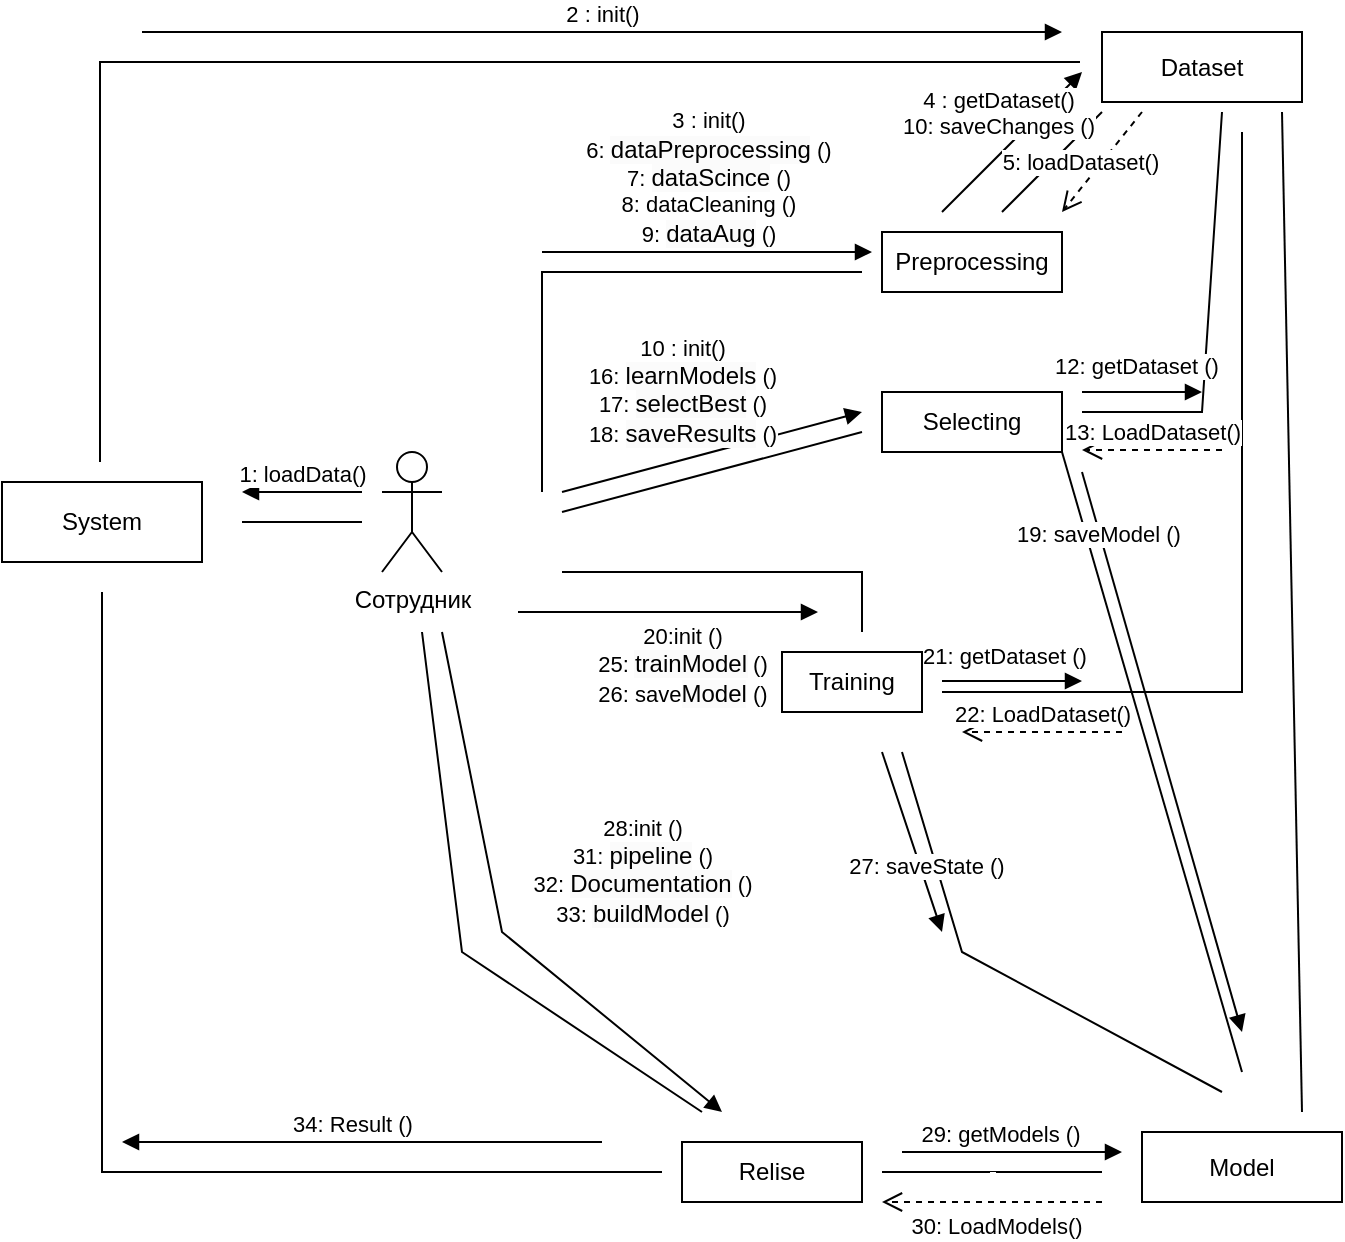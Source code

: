 <mxfile version="24.3.1" type="device">
  <diagram name="Страница — 1" id="pw4GiCfPDfVY7ptkj_ah">
    <mxGraphModel dx="1843" dy="833" grid="1" gridSize="10" guides="1" tooltips="1" connect="1" arrows="1" fold="1" page="1" pageScale="1" pageWidth="827" pageHeight="1169" math="0" shadow="0">
      <root>
        <mxCell id="0" />
        <mxCell id="1" parent="0" />
        <mxCell id="qJyrYqZQRHDUgGqekOxT-1" value="System" style="rounded=0;whiteSpace=wrap;html=1;" vertex="1" parent="1">
          <mxGeometry x="120" y="265" width="100" height="40" as="geometry" />
        </mxCell>
        <mxCell id="qJyrYqZQRHDUgGqekOxT-2" value="Сотрудник" style="shape=umlActor;verticalLabelPosition=bottom;verticalAlign=top;html=1;" vertex="1" parent="1">
          <mxGeometry x="310" y="250" width="30" height="60" as="geometry" />
        </mxCell>
        <mxCell id="qJyrYqZQRHDUgGqekOxT-4" value="Dataset" style="html=1;whiteSpace=wrap;" vertex="1" parent="1">
          <mxGeometry x="670" y="40" width="100" height="35" as="geometry" />
        </mxCell>
        <mxCell id="qJyrYqZQRHDUgGqekOxT-5" value="Model" style="html=1;whiteSpace=wrap;" vertex="1" parent="1">
          <mxGeometry x="690" y="590" width="100" height="35" as="geometry" />
        </mxCell>
        <mxCell id="qJyrYqZQRHDUgGqekOxT-6" value="Preprocessing" style="rounded=0;whiteSpace=wrap;html=1;" vertex="1" parent="1">
          <mxGeometry x="560" y="140" width="90" height="30" as="geometry" />
        </mxCell>
        <mxCell id="qJyrYqZQRHDUgGqekOxT-7" value="Selecting" style="rounded=0;whiteSpace=wrap;html=1;" vertex="1" parent="1">
          <mxGeometry x="560" y="220" width="90" height="30" as="geometry" />
        </mxCell>
        <mxCell id="qJyrYqZQRHDUgGqekOxT-8" value="Training" style="rounded=0;whiteSpace=wrap;html=1;" vertex="1" parent="1">
          <mxGeometry x="510" y="350" width="70" height="30" as="geometry" />
        </mxCell>
        <mxCell id="qJyrYqZQRHDUgGqekOxT-9" value="Relise" style="rounded=0;whiteSpace=wrap;html=1;" vertex="1" parent="1">
          <mxGeometry x="460" y="595" width="90" height="30" as="geometry" />
        </mxCell>
        <mxCell id="qJyrYqZQRHDUgGqekOxT-11" value="" style="line;strokeWidth=1;fillColor=none;align=left;verticalAlign=middle;spacingTop=-1;spacingLeft=3;spacingRight=3;rotatable=0;labelPosition=right;points=[];portConstraint=eastwest;strokeColor=inherit;" vertex="1" parent="1">
          <mxGeometry x="240" y="281" width="60" height="8" as="geometry" />
        </mxCell>
        <mxCell id="qJyrYqZQRHDUgGqekOxT-13" value="" style="endArrow=none;html=1;rounded=0;" edge="1" parent="1">
          <mxGeometry width="50" height="50" relative="1" as="geometry">
            <mxPoint x="169" y="255" as="sourcePoint" />
            <mxPoint x="659" y="55" as="targetPoint" />
            <Array as="points">
              <mxPoint x="169" y="155" />
              <mxPoint x="169" y="55" />
            </Array>
          </mxGeometry>
        </mxCell>
        <mxCell id="qJyrYqZQRHDUgGqekOxT-15" value="" style="endArrow=none;html=1;rounded=0;" edge="1" parent="1">
          <mxGeometry width="50" height="50" relative="1" as="geometry">
            <mxPoint x="390" y="270" as="sourcePoint" />
            <mxPoint x="550" y="160" as="targetPoint" />
            <Array as="points">
              <mxPoint x="390" y="160" />
            </Array>
          </mxGeometry>
        </mxCell>
        <mxCell id="qJyrYqZQRHDUgGqekOxT-16" value="" style="endArrow=none;html=1;rounded=0;" edge="1" parent="1">
          <mxGeometry width="50" height="50" relative="1" as="geometry">
            <mxPoint x="400" y="280" as="sourcePoint" />
            <mxPoint x="550" y="240" as="targetPoint" />
            <Array as="points" />
          </mxGeometry>
        </mxCell>
        <mxCell id="qJyrYqZQRHDUgGqekOxT-18" value="" style="endArrow=none;html=1;rounded=0;" edge="1" parent="1">
          <mxGeometry width="50" height="50" relative="1" as="geometry">
            <mxPoint x="400" y="310" as="sourcePoint" />
            <mxPoint x="550" y="340" as="targetPoint" />
            <Array as="points">
              <mxPoint x="470" y="310" />
              <mxPoint x="550" y="310" />
            </Array>
          </mxGeometry>
        </mxCell>
        <mxCell id="qJyrYqZQRHDUgGqekOxT-20" value="" style="endArrow=none;html=1;rounded=0;" edge="1" parent="1">
          <mxGeometry width="50" height="50" relative="1" as="geometry">
            <mxPoint x="770" y="580" as="sourcePoint" />
            <mxPoint x="760" y="80" as="targetPoint" />
          </mxGeometry>
        </mxCell>
        <mxCell id="qJyrYqZQRHDUgGqekOxT-21" value="" style="endArrow=none;html=1;rounded=0;" edge="1" parent="1">
          <mxGeometry width="50" height="50" relative="1" as="geometry">
            <mxPoint x="620" y="130" as="sourcePoint" />
            <mxPoint x="670" y="80" as="targetPoint" />
          </mxGeometry>
        </mxCell>
        <mxCell id="qJyrYqZQRHDUgGqekOxT-22" value="" style="endArrow=none;html=1;rounded=0;" edge="1" parent="1">
          <mxGeometry width="50" height="50" relative="1" as="geometry">
            <mxPoint x="660" y="230" as="sourcePoint" />
            <mxPoint x="730" y="80" as="targetPoint" />
            <Array as="points">
              <mxPoint x="720" y="230" />
            </Array>
          </mxGeometry>
        </mxCell>
        <mxCell id="qJyrYqZQRHDUgGqekOxT-23" value="" style="endArrow=none;html=1;rounded=0;" edge="1" parent="1">
          <mxGeometry width="50" height="50" relative="1" as="geometry">
            <mxPoint x="590" y="370" as="sourcePoint" />
            <mxPoint x="740" y="90" as="targetPoint" />
            <Array as="points">
              <mxPoint x="740" y="370" />
            </Array>
          </mxGeometry>
        </mxCell>
        <mxCell id="qJyrYqZQRHDUgGqekOxT-25" value="" style="endArrow=none;html=1;rounded=0;" edge="1" parent="1">
          <mxGeometry width="50" height="50" relative="1" as="geometry">
            <mxPoint x="560" y="610" as="sourcePoint" />
            <mxPoint x="670" y="610" as="targetPoint" />
            <Array as="points">
              <mxPoint x="620" y="610" />
            </Array>
          </mxGeometry>
        </mxCell>
        <mxCell id="qJyrYqZQRHDUgGqekOxT-26" value="" style="endArrow=none;html=1;rounded=0;" edge="1" parent="1">
          <mxGeometry width="50" height="50" relative="1" as="geometry">
            <mxPoint x="570" y="400" as="sourcePoint" />
            <mxPoint x="730" y="570" as="targetPoint" />
            <Array as="points">
              <mxPoint x="600" y="500" />
            </Array>
          </mxGeometry>
        </mxCell>
        <mxCell id="qJyrYqZQRHDUgGqekOxT-27" value="" style="endArrow=none;html=1;rounded=0;" edge="1" parent="1">
          <mxGeometry width="50" height="50" relative="1" as="geometry">
            <mxPoint x="170" y="320" as="sourcePoint" />
            <mxPoint x="450" y="610" as="targetPoint" />
            <Array as="points">
              <mxPoint x="170" y="610" />
            </Array>
          </mxGeometry>
        </mxCell>
        <mxCell id="qJyrYqZQRHDUgGqekOxT-30" value="1: loadData()" style="html=1;verticalAlign=bottom;endArrow=block;curved=0;rounded=0;" edge="1" parent="1">
          <mxGeometry width="80" relative="1" as="geometry">
            <mxPoint x="300" y="270.0" as="sourcePoint" />
            <mxPoint x="240" y="270.0" as="targetPoint" />
          </mxGeometry>
        </mxCell>
        <mxCell id="qJyrYqZQRHDUgGqekOxT-31" value="2 : init()" style="html=1;verticalAlign=bottom;endArrow=block;curved=0;rounded=0;" edge="1" parent="1">
          <mxGeometry width="80" relative="1" as="geometry">
            <mxPoint x="190" y="40" as="sourcePoint" />
            <mxPoint x="650" y="40" as="targetPoint" />
          </mxGeometry>
        </mxCell>
        <mxCell id="qJyrYqZQRHDUgGqekOxT-32" value="3 : init()&lt;div&gt;6:&amp;nbsp;&lt;span style=&quot;text-wrap: wrap; font-size: 12px; text-align: left; background-color: rgb(251, 251, 251);&quot;&gt;dataPreprocessing&lt;/span&gt;&amp;nbsp;()&lt;br&gt;&lt;/div&gt;&lt;div&gt;7:&amp;nbsp;&lt;span style=&quot;text-wrap: wrap; font-size: 12px; text-align: left; background-color: rgb(251, 251, 251);&quot;&gt;dataScince&lt;/span&gt;&amp;nbsp;()&lt;br&gt;&lt;/div&gt;&lt;div&gt;8: dataCleaning ()&lt;br&gt;&lt;/div&gt;&lt;div&gt;9:&amp;nbsp;&lt;span style=&quot;text-wrap: wrap; font-size: 12px; text-align: left; background-color: rgb(251, 251, 251);&quot;&gt;dataAug&lt;/span&gt;&amp;nbsp;()&lt;br&gt;&lt;/div&gt;" style="html=1;verticalAlign=bottom;endArrow=block;curved=0;rounded=0;" edge="1" parent="1">
          <mxGeometry width="80" relative="1" as="geometry">
            <mxPoint x="390" y="150" as="sourcePoint" />
            <mxPoint x="555" y="150" as="targetPoint" />
          </mxGeometry>
        </mxCell>
        <mxCell id="qJyrYqZQRHDUgGqekOxT-33" value="4 : getDataset()&lt;div&gt;10: saveChanges ()&lt;br&gt;&lt;/div&gt;" style="html=1;verticalAlign=bottom;endArrow=block;curved=0;rounded=0;" edge="1" parent="1">
          <mxGeometry x="-0.12" y="4" width="80" relative="1" as="geometry">
            <mxPoint x="590" y="130" as="sourcePoint" />
            <mxPoint x="660" y="60" as="targetPoint" />
            <mxPoint as="offset" />
          </mxGeometry>
        </mxCell>
        <mxCell id="qJyrYqZQRHDUgGqekOxT-34" value="5: loadDataset()" style="html=1;verticalAlign=bottom;endArrow=open;dashed=1;endSize=8;curved=0;rounded=0;" edge="1" parent="1">
          <mxGeometry x="0.44" y="-3" relative="1" as="geometry">
            <mxPoint x="690" y="80" as="sourcePoint" />
            <mxPoint x="650" y="130" as="targetPoint" />
            <mxPoint as="offset" />
          </mxGeometry>
        </mxCell>
        <mxCell id="qJyrYqZQRHDUgGqekOxT-36" value="10 : init()&lt;div&gt;16:&amp;nbsp;&lt;span style=&quot;text-wrap: wrap; font-size: 12px; text-align: left; background-color: rgb(251, 251, 251);&quot;&gt;learnModels&lt;/span&gt;&amp;nbsp;()&lt;br&gt;&lt;/div&gt;&lt;div&gt;17:&amp;nbsp;&lt;span style=&quot;text-wrap: wrap; font-size: 12px; text-align: left; background-color: rgb(251, 251, 251);&quot;&gt;selectBest&lt;/span&gt;&amp;nbsp;()&lt;br&gt;&lt;/div&gt;&lt;div&gt;18:&amp;nbsp;&lt;span style=&quot;text-wrap: wrap; font-size: 12px; text-align: left; background-color: rgb(251, 251, 251);&quot;&gt;saveResults&lt;/span&gt;&amp;nbsp;()&lt;br&gt;&lt;/div&gt;" style="html=1;verticalAlign=bottom;endArrow=block;curved=0;rounded=0;" edge="1" parent="1">
          <mxGeometry x="-0.187" y="4" width="80" relative="1" as="geometry">
            <mxPoint x="400" y="270" as="sourcePoint" />
            <mxPoint x="550" y="230" as="targetPoint" />
            <mxPoint as="offset" />
          </mxGeometry>
        </mxCell>
        <mxCell id="qJyrYqZQRHDUgGqekOxT-38" value="" style="endArrow=none;html=1;rounded=0;entryX=1;entryY=1;entryDx=0;entryDy=0;" edge="1" parent="1" target="qJyrYqZQRHDUgGqekOxT-7">
          <mxGeometry width="50" height="50" relative="1" as="geometry">
            <mxPoint x="740" y="560" as="sourcePoint" />
            <mxPoint x="770" y="90" as="targetPoint" />
          </mxGeometry>
        </mxCell>
        <mxCell id="qJyrYqZQRHDUgGqekOxT-40" value="19: saveModel ()" style="html=1;verticalAlign=bottom;endArrow=block;curved=0;rounded=0;" edge="1" parent="1">
          <mxGeometry x="-0.72" y="-3" width="80" relative="1" as="geometry">
            <mxPoint x="660" y="260" as="sourcePoint" />
            <mxPoint x="740" y="540" as="targetPoint" />
            <mxPoint as="offset" />
            <Array as="points">
              <mxPoint x="660" y="260" />
            </Array>
          </mxGeometry>
        </mxCell>
        <mxCell id="qJyrYqZQRHDUgGqekOxT-41" value="20:init ()&lt;div&gt;25:&amp;nbsp;&lt;span style=&quot;text-wrap: wrap; font-size: 12px; text-align: left; background-color: rgb(251, 251, 251);&quot;&gt;trainModel&lt;/span&gt;&amp;nbsp;()&lt;br&gt;&lt;/div&gt;&lt;div&gt;26: save&lt;span style=&quot;text-wrap: wrap; font-size: 12px; text-align: left; background-color: rgb(251, 251, 251);&quot;&gt;Model&lt;/span&gt;&amp;nbsp;()&lt;br&gt;&lt;/div&gt;" style="html=1;verticalAlign=bottom;endArrow=block;curved=0;rounded=0;" edge="1" parent="1">
          <mxGeometry x="0.093" y="-50" width="80" relative="1" as="geometry">
            <mxPoint x="378" y="330" as="sourcePoint" />
            <mxPoint x="528" y="330" as="targetPoint" />
            <mxPoint as="offset" />
          </mxGeometry>
        </mxCell>
        <mxCell id="qJyrYqZQRHDUgGqekOxT-43" value="&lt;div&gt;21: getDataset ()&lt;/div&gt;" style="html=1;verticalAlign=bottom;endArrow=block;curved=0;rounded=0;" edge="1" parent="1">
          <mxGeometry x="-0.12" y="4" width="80" relative="1" as="geometry">
            <mxPoint x="590" y="364.5" as="sourcePoint" />
            <mxPoint x="660" y="364.5" as="targetPoint" />
            <mxPoint as="offset" />
          </mxGeometry>
        </mxCell>
        <mxCell id="qJyrYqZQRHDUgGqekOxT-44" value="22: LoadDataset()" style="html=1;verticalAlign=bottom;endArrow=open;dashed=1;endSize=8;curved=0;rounded=0;" edge="1" parent="1">
          <mxGeometry relative="1" as="geometry">
            <mxPoint x="680" y="390" as="sourcePoint" />
            <mxPoint x="600" y="390" as="targetPoint" />
            <mxPoint as="offset" />
          </mxGeometry>
        </mxCell>
        <mxCell id="qJyrYqZQRHDUgGqekOxT-45" value="&lt;div&gt;12: getDataset ()&lt;/div&gt;" style="html=1;verticalAlign=bottom;endArrow=block;curved=0;rounded=0;" edge="1" parent="1">
          <mxGeometry x="-0.12" y="4" width="80" relative="1" as="geometry">
            <mxPoint x="660" y="220" as="sourcePoint" />
            <mxPoint x="720" y="220" as="targetPoint" />
            <mxPoint as="offset" />
          </mxGeometry>
        </mxCell>
        <mxCell id="qJyrYqZQRHDUgGqekOxT-46" value="13: LoadDataset()" style="html=1;verticalAlign=bottom;endArrow=open;dashed=1;endSize=8;curved=0;rounded=0;" edge="1" parent="1">
          <mxGeometry relative="1" as="geometry">
            <mxPoint x="730" y="249" as="sourcePoint" />
            <mxPoint x="660" y="249" as="targetPoint" />
            <mxPoint as="offset" />
          </mxGeometry>
        </mxCell>
        <mxCell id="qJyrYqZQRHDUgGqekOxT-47" value="27: saveState ()" style="html=1;verticalAlign=bottom;endArrow=block;curved=0;rounded=0;" edge="1" parent="1">
          <mxGeometry x="0.476" width="80" relative="1" as="geometry">
            <mxPoint x="560" y="400" as="sourcePoint" />
            <mxPoint x="590" y="490" as="targetPoint" />
            <mxPoint as="offset" />
            <Array as="points">
              <mxPoint x="560" y="400" />
            </Array>
          </mxGeometry>
        </mxCell>
        <mxCell id="qJyrYqZQRHDUgGqekOxT-48" value="" style="endArrow=none;html=1;rounded=0;" edge="1" parent="1">
          <mxGeometry width="50" height="50" relative="1" as="geometry">
            <mxPoint x="330" y="340" as="sourcePoint" />
            <mxPoint x="470" y="580" as="targetPoint" />
            <Array as="points">
              <mxPoint x="350" y="500" />
            </Array>
          </mxGeometry>
        </mxCell>
        <mxCell id="qJyrYqZQRHDUgGqekOxT-49" value="29: getModels ()" style="html=1;verticalAlign=bottom;endArrow=block;curved=0;rounded=0;" edge="1" parent="1">
          <mxGeometry x="-0.091" width="80" relative="1" as="geometry">
            <mxPoint x="570" y="600" as="sourcePoint" />
            <mxPoint x="680" y="600" as="targetPoint" />
            <mxPoint x="-1" as="offset" />
            <Array as="points" />
          </mxGeometry>
        </mxCell>
        <mxCell id="qJyrYqZQRHDUgGqekOxT-50" value="&amp;nbsp;" style="html=1;verticalAlign=bottom;endArrow=open;dashed=1;endSize=8;curved=0;rounded=0;" edge="1" parent="1">
          <mxGeometry relative="1" as="geometry">
            <mxPoint x="670" y="625" as="sourcePoint" />
            <mxPoint x="560" y="625" as="targetPoint" />
          </mxGeometry>
        </mxCell>
        <mxCell id="qJyrYqZQRHDUgGqekOxT-51" value="30: LoadModels()" style="edgeLabel;html=1;align=center;verticalAlign=middle;resizable=0;points=[];" vertex="1" connectable="0" parent="qJyrYqZQRHDUgGqekOxT-50">
          <mxGeometry x="-0.022" y="1" relative="1" as="geometry">
            <mxPoint x="1" y="11" as="offset" />
          </mxGeometry>
        </mxCell>
        <mxCell id="qJyrYqZQRHDUgGqekOxT-52" value="28:init ()&lt;div&gt;31:&amp;nbsp;&lt;span style=&quot;text-wrap: wrap; font-size: 12px; text-align: left; background-color: rgb(251, 251, 251);&quot;&gt;pipeline&lt;/span&gt;&lt;span style=&quot;color: rgba(0, 0, 0, 0); font-family: monospace; font-size: 0px; text-align: start; background-color: rgb(251, 251, 251);&quot;&gt;%3CmxGraphModel%3E%3Croot%3E%3CmxCell%20id%3D%220%22%2F%3E%3CmxCell%20id%3D%221%22%20parent%3D%220%22%2F%3E%3CmxCell%20id%3D%222%22%20value%3D%2228%3Ainit%20()%22%20style%3D%22html%3D1%3BverticalAlign%3Dbottom%3BendArrow%3Dblock%3Bcurved%3D0%3Brounded%3D0%3B%22%20edge%3D%221%22%20parent%3D%221%22%3E%3CmxGeometry%20x%3D%22-0.385%22%20width%3D%2280%22%20relative%3D%221%22%20as%3D%22geometry%22%3E%3CmxPoint%20x%3D%2260%22%20y%3D%22790%22%20as%3D%22sourcePoint%22%2F%3E%3CmxPoint%20x%3D%22970%22%20y%3D%22790%22%20as%3D%22targetPoint%22%2F%3E%3CmxPoint%20as%3D%22offset%22%2F%3E%3C%2FmxGeometry%3E%3C%2FmxCell%3E%3C%2Froot%3E%3C%2FmxGraphModel%3E&lt;/span&gt;&lt;span style=&quot;color: rgba(0, 0, 0, 0); font-family: monospace; font-size: 0px; text-align: start; background-color: rgb(251, 251, 251);&quot;&gt;%3CmxGraphModel%3E%3Croot%3E%3CmxCell%20id%3D%220%22%2F%3E%3CmxCell%20id%3D%221%22%20parent%3D%220%22%2F%3E%3CmxCell%20id%3D%222%22%20value%3D%2228%3Ainit%20()%22%20style%3D%22html%3D1%3BverticalAlign%3Dbottom%3BendArrow%3Dblock%3Bcurved%3D0%3Brounded%3D0%3B%22%20edge%3D%221%22%20parent%3D%221%22%3E%3CmxGeometry%20x%3D%22-0.385%22%20width%3D%2280%22%20relative%3D%221%22%20as%3D%22geometry%22%3E%3CmxPoint%20x%3D%2260%22%20y%3D%22790%22%20as%3D%22sourcePoint%22%2F%3E%3CmxPoint%20x%3D%22970%22%20y%3D%22790%22%20as%3D%22targetPoint%22%2F%3E%3CmxPoint%20as%3D%22offset%22%2F%3E%3C%2FmxGeometry%3E%3C%2FmxCell%3E%3C%2Froot%3E%3C%2FmxGraphModel%3E&lt;/span&gt;&amp;nbsp;()&lt;br&gt;&lt;/div&gt;&lt;div&gt;32:&amp;nbsp;&lt;span style=&quot;text-wrap: wrap; font-size: 12px; text-align: left; background-color: rgb(251, 251, 251);&quot;&gt;Documentation&lt;/span&gt;&amp;nbsp;()&lt;br&gt;&lt;/div&gt;&lt;div&gt;33:&amp;nbsp;&lt;span style=&quot;text-wrap: wrap; font-size: 12px; text-align: left; background-color: rgb(251, 251, 251);&quot;&gt;buildModel&lt;/span&gt;&amp;nbsp;()&lt;br&gt;&lt;/div&gt;" style="html=1;verticalAlign=bottom;endArrow=block;curved=0;rounded=0;" edge="1" parent="1">
          <mxGeometry x="0.404" y="44" width="80" relative="1" as="geometry">
            <mxPoint x="340" y="340" as="sourcePoint" />
            <mxPoint x="480" y="580" as="targetPoint" />
            <mxPoint as="offset" />
            <Array as="points">
              <mxPoint x="370" y="490" />
            </Array>
          </mxGeometry>
        </mxCell>
        <mxCell id="qJyrYqZQRHDUgGqekOxT-53" value="34: Result ()" style="html=1;verticalAlign=bottom;endArrow=block;curved=0;rounded=0;" edge="1" parent="1">
          <mxGeometry x="0.04" width="80" relative="1" as="geometry">
            <mxPoint x="420" y="595" as="sourcePoint" />
            <mxPoint x="180" y="595.2" as="targetPoint" />
            <mxPoint as="offset" />
            <Array as="points">
              <mxPoint x="180" y="595" />
            </Array>
          </mxGeometry>
        </mxCell>
      </root>
    </mxGraphModel>
  </diagram>
</mxfile>
